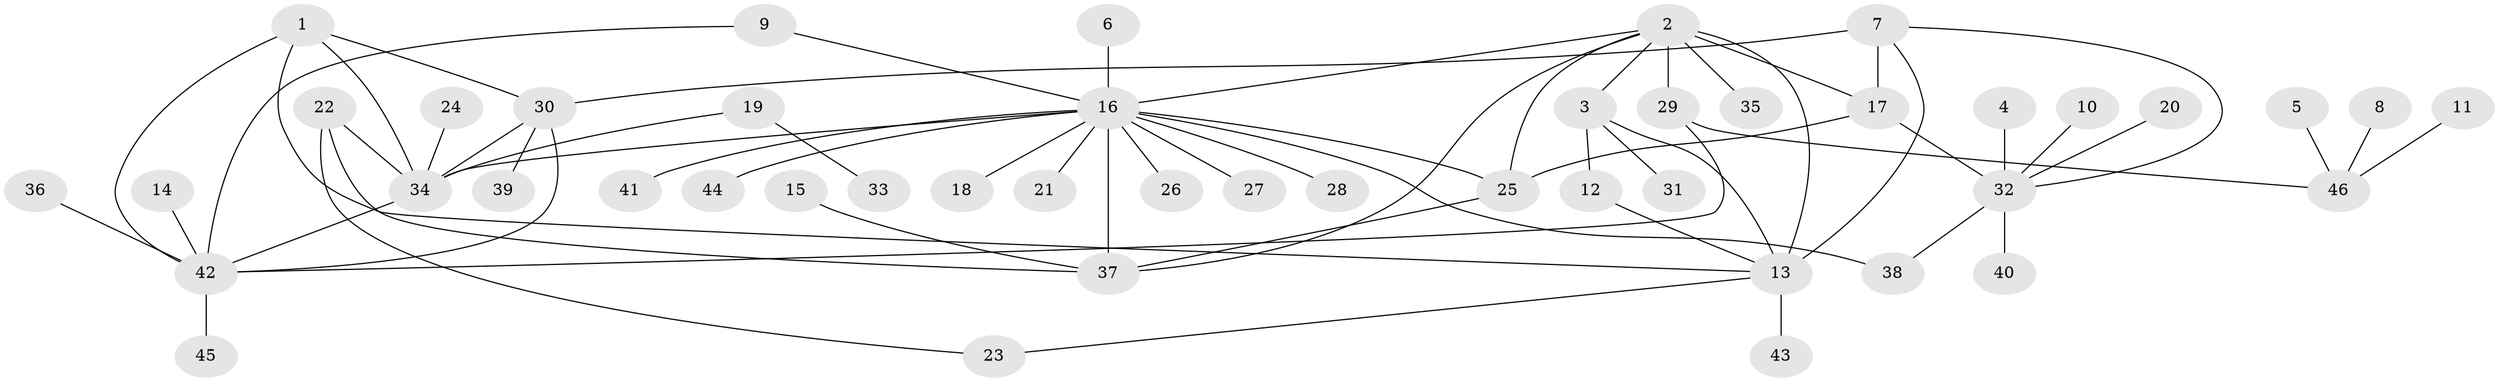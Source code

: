 // original degree distribution, {9: 0.010869565217391304, 7: 0.043478260869565216, 10: 0.021739130434782608, 4: 0.05434782608695652, 3: 0.03260869565217391, 6: 0.043478260869565216, 5: 0.021739130434782608, 8: 0.021739130434782608, 16: 0.010869565217391304, 2: 0.17391304347826086, 1: 0.5652173913043478}
// Generated by graph-tools (version 1.1) at 2025/02/03/09/25 03:02:50]
// undirected, 46 vertices, 63 edges
graph export_dot {
graph [start="1"]
  node [color=gray90,style=filled];
  1;
  2;
  3;
  4;
  5;
  6;
  7;
  8;
  9;
  10;
  11;
  12;
  13;
  14;
  15;
  16;
  17;
  18;
  19;
  20;
  21;
  22;
  23;
  24;
  25;
  26;
  27;
  28;
  29;
  30;
  31;
  32;
  33;
  34;
  35;
  36;
  37;
  38;
  39;
  40;
  41;
  42;
  43;
  44;
  45;
  46;
  1 -- 13 [weight=1.0];
  1 -- 30 [weight=1.0];
  1 -- 34 [weight=1.0];
  1 -- 42 [weight=1.0];
  2 -- 3 [weight=1.0];
  2 -- 13 [weight=1.0];
  2 -- 16 [weight=1.0];
  2 -- 17 [weight=1.0];
  2 -- 25 [weight=1.0];
  2 -- 29 [weight=3.0];
  2 -- 35 [weight=1.0];
  2 -- 37 [weight=1.0];
  3 -- 12 [weight=1.0];
  3 -- 13 [weight=2.0];
  3 -- 31 [weight=1.0];
  4 -- 32 [weight=1.0];
  5 -- 46 [weight=1.0];
  6 -- 16 [weight=1.0];
  7 -- 13 [weight=2.0];
  7 -- 17 [weight=2.0];
  7 -- 30 [weight=2.0];
  7 -- 32 [weight=1.0];
  8 -- 46 [weight=1.0];
  9 -- 16 [weight=1.0];
  9 -- 42 [weight=1.0];
  10 -- 32 [weight=1.0];
  11 -- 46 [weight=1.0];
  12 -- 13 [weight=2.0];
  13 -- 23 [weight=1.0];
  13 -- 43 [weight=1.0];
  14 -- 42 [weight=1.0];
  15 -- 37 [weight=1.0];
  16 -- 18 [weight=1.0];
  16 -- 21 [weight=1.0];
  16 -- 25 [weight=1.0];
  16 -- 26 [weight=1.0];
  16 -- 27 [weight=1.0];
  16 -- 28 [weight=1.0];
  16 -- 34 [weight=1.0];
  16 -- 37 [weight=1.0];
  16 -- 38 [weight=1.0];
  16 -- 41 [weight=1.0];
  16 -- 44 [weight=1.0];
  17 -- 25 [weight=1.0];
  17 -- 32 [weight=2.0];
  19 -- 33 [weight=1.0];
  19 -- 34 [weight=1.0];
  20 -- 32 [weight=1.0];
  22 -- 23 [weight=1.0];
  22 -- 34 [weight=1.0];
  22 -- 37 [weight=1.0];
  24 -- 34 [weight=1.0];
  25 -- 37 [weight=1.0];
  29 -- 42 [weight=1.0];
  29 -- 46 [weight=1.0];
  30 -- 34 [weight=1.0];
  30 -- 39 [weight=1.0];
  30 -- 42 [weight=1.0];
  32 -- 38 [weight=1.0];
  32 -- 40 [weight=1.0];
  34 -- 42 [weight=1.0];
  36 -- 42 [weight=1.0];
  42 -- 45 [weight=1.0];
}
